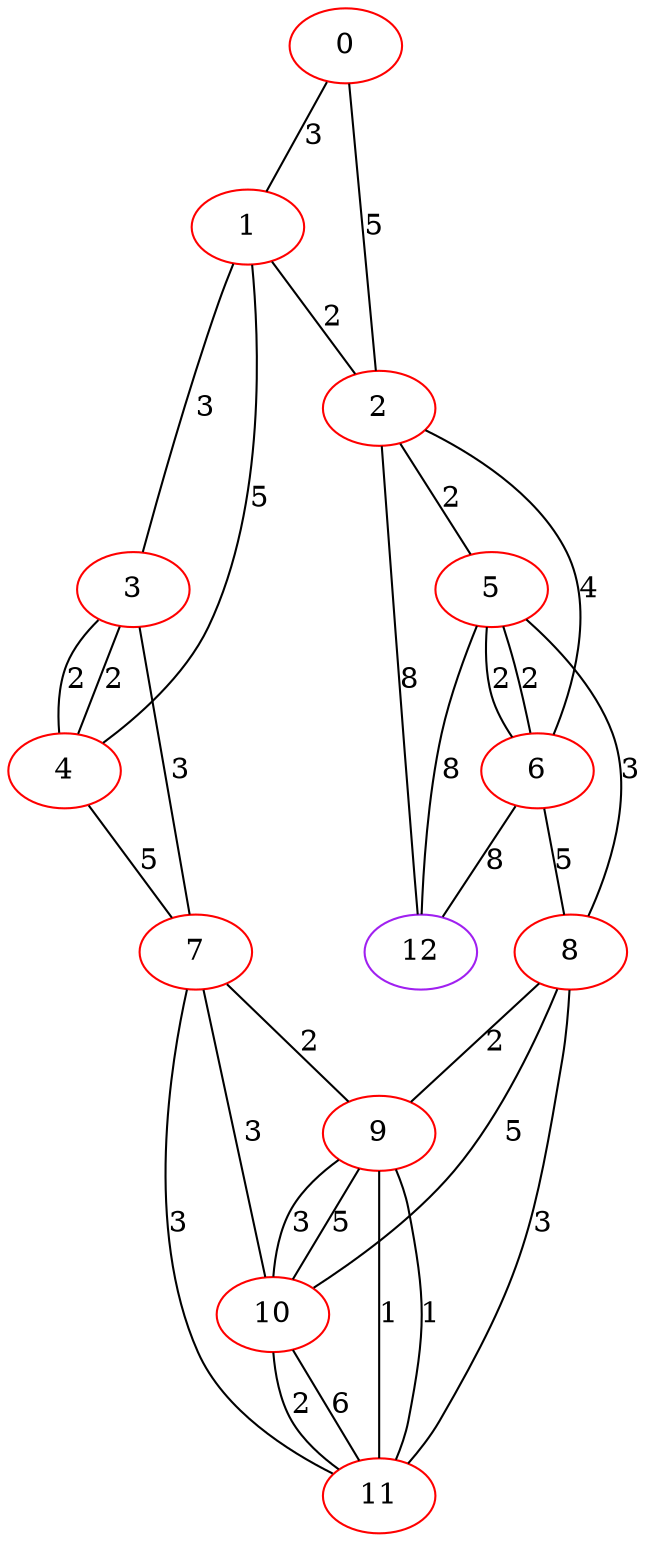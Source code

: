graph "" {
0 [color=red, weight=1];
1 [color=red, weight=1];
2 [color=red, weight=1];
3 [color=red, weight=1];
4 [color=red, weight=1];
5 [color=red, weight=1];
6 [color=red, weight=1];
7 [color=red, weight=1];
8 [color=red, weight=1];
9 [color=red, weight=1];
10 [color=red, weight=1];
11 [color=red, weight=1];
12 [color=purple, weight=4];
0 -- 1  [key=0, label=3];
0 -- 2  [key=0, label=5];
1 -- 2  [key=0, label=2];
1 -- 3  [key=0, label=3];
1 -- 4  [key=0, label=5];
2 -- 12  [key=0, label=8];
2 -- 5  [key=0, label=2];
2 -- 6  [key=0, label=4];
3 -- 4  [key=0, label=2];
3 -- 4  [key=1, label=2];
3 -- 7  [key=0, label=3];
4 -- 7  [key=0, label=5];
5 -- 8  [key=0, label=3];
5 -- 12  [key=0, label=8];
5 -- 6  [key=0, label=2];
5 -- 6  [key=1, label=2];
6 -- 8  [key=0, label=5];
6 -- 12  [key=0, label=8];
7 -- 9  [key=0, label=2];
7 -- 10  [key=0, label=3];
7 -- 11  [key=0, label=3];
8 -- 9  [key=0, label=2];
8 -- 10  [key=0, label=5];
8 -- 11  [key=0, label=3];
9 -- 10  [key=0, label=5];
9 -- 10  [key=1, label=3];
9 -- 11  [key=0, label=1];
9 -- 11  [key=1, label=1];
10 -- 11  [key=0, label=6];
10 -- 11  [key=1, label=2];
}

